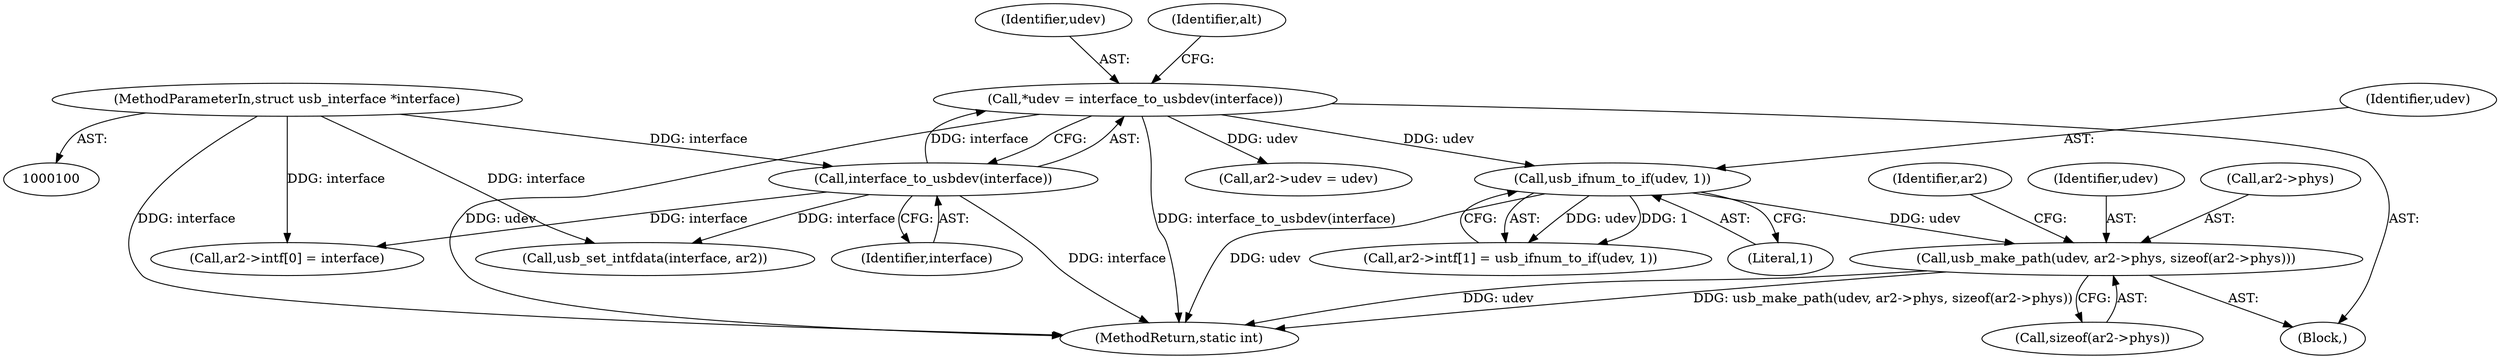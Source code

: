 digraph "0_linux_950336ba3e4a1ffd2ca60d29f6ef386dd2c7351d@pointer" {
"1000237" [label="(Call,usb_make_path(udev, ar2->phys, sizeof(ar2->phys)))"];
"1000170" [label="(Call,usb_ifnum_to_if(udev, 1))"];
"1000105" [label="(Call,*udev = interface_to_usbdev(interface))"];
"1000107" [label="(Call,interface_to_usbdev(interface))"];
"1000101" [label="(MethodParameterIn,struct usb_interface *interface)"];
"1000106" [label="(Identifier,udev)"];
"1000164" [label="(Call,ar2->intf[1] = usb_ifnum_to_if(udev, 1))"];
"1000242" [label="(Call,sizeof(ar2->phys))"];
"1000237" [label="(Call,usb_make_path(udev, ar2->phys, sizeof(ar2->phys)))"];
"1000321" [label="(MethodReturn,static int)"];
"1000170" [label="(Call,usb_ifnum_to_if(udev, 1))"];
"1000101" [label="(MethodParameterIn,struct usb_interface *interface)"];
"1000111" [label="(Identifier,alt)"];
"1000248" [label="(Identifier,ar2)"];
"1000107" [label="(Call,interface_to_usbdev(interface))"];
"1000108" [label="(Identifier,interface)"];
"1000103" [label="(Block,)"];
"1000171" [label="(Identifier,udev)"];
"1000138" [label="(Call,ar2->udev = udev)"];
"1000143" [label="(Call,ar2->intf[0] = interface)"];
"1000105" [label="(Call,*udev = interface_to_usbdev(interface))"];
"1000285" [label="(Call,usb_set_intfdata(interface, ar2))"];
"1000238" [label="(Identifier,udev)"];
"1000172" [label="(Literal,1)"];
"1000239" [label="(Call,ar2->phys)"];
"1000237" -> "1000103"  [label="AST: "];
"1000237" -> "1000242"  [label="CFG: "];
"1000238" -> "1000237"  [label="AST: "];
"1000239" -> "1000237"  [label="AST: "];
"1000242" -> "1000237"  [label="AST: "];
"1000248" -> "1000237"  [label="CFG: "];
"1000237" -> "1000321"  [label="DDG: usb_make_path(udev, ar2->phys, sizeof(ar2->phys))"];
"1000237" -> "1000321"  [label="DDG: udev"];
"1000170" -> "1000237"  [label="DDG: udev"];
"1000170" -> "1000164"  [label="AST: "];
"1000170" -> "1000172"  [label="CFG: "];
"1000171" -> "1000170"  [label="AST: "];
"1000172" -> "1000170"  [label="AST: "];
"1000164" -> "1000170"  [label="CFG: "];
"1000170" -> "1000321"  [label="DDG: udev"];
"1000170" -> "1000164"  [label="DDG: udev"];
"1000170" -> "1000164"  [label="DDG: 1"];
"1000105" -> "1000170"  [label="DDG: udev"];
"1000105" -> "1000103"  [label="AST: "];
"1000105" -> "1000107"  [label="CFG: "];
"1000106" -> "1000105"  [label="AST: "];
"1000107" -> "1000105"  [label="AST: "];
"1000111" -> "1000105"  [label="CFG: "];
"1000105" -> "1000321"  [label="DDG: interface_to_usbdev(interface)"];
"1000105" -> "1000321"  [label="DDG: udev"];
"1000107" -> "1000105"  [label="DDG: interface"];
"1000105" -> "1000138"  [label="DDG: udev"];
"1000107" -> "1000108"  [label="CFG: "];
"1000108" -> "1000107"  [label="AST: "];
"1000107" -> "1000321"  [label="DDG: interface"];
"1000101" -> "1000107"  [label="DDG: interface"];
"1000107" -> "1000143"  [label="DDG: interface"];
"1000107" -> "1000285"  [label="DDG: interface"];
"1000101" -> "1000100"  [label="AST: "];
"1000101" -> "1000321"  [label="DDG: interface"];
"1000101" -> "1000143"  [label="DDG: interface"];
"1000101" -> "1000285"  [label="DDG: interface"];
}
